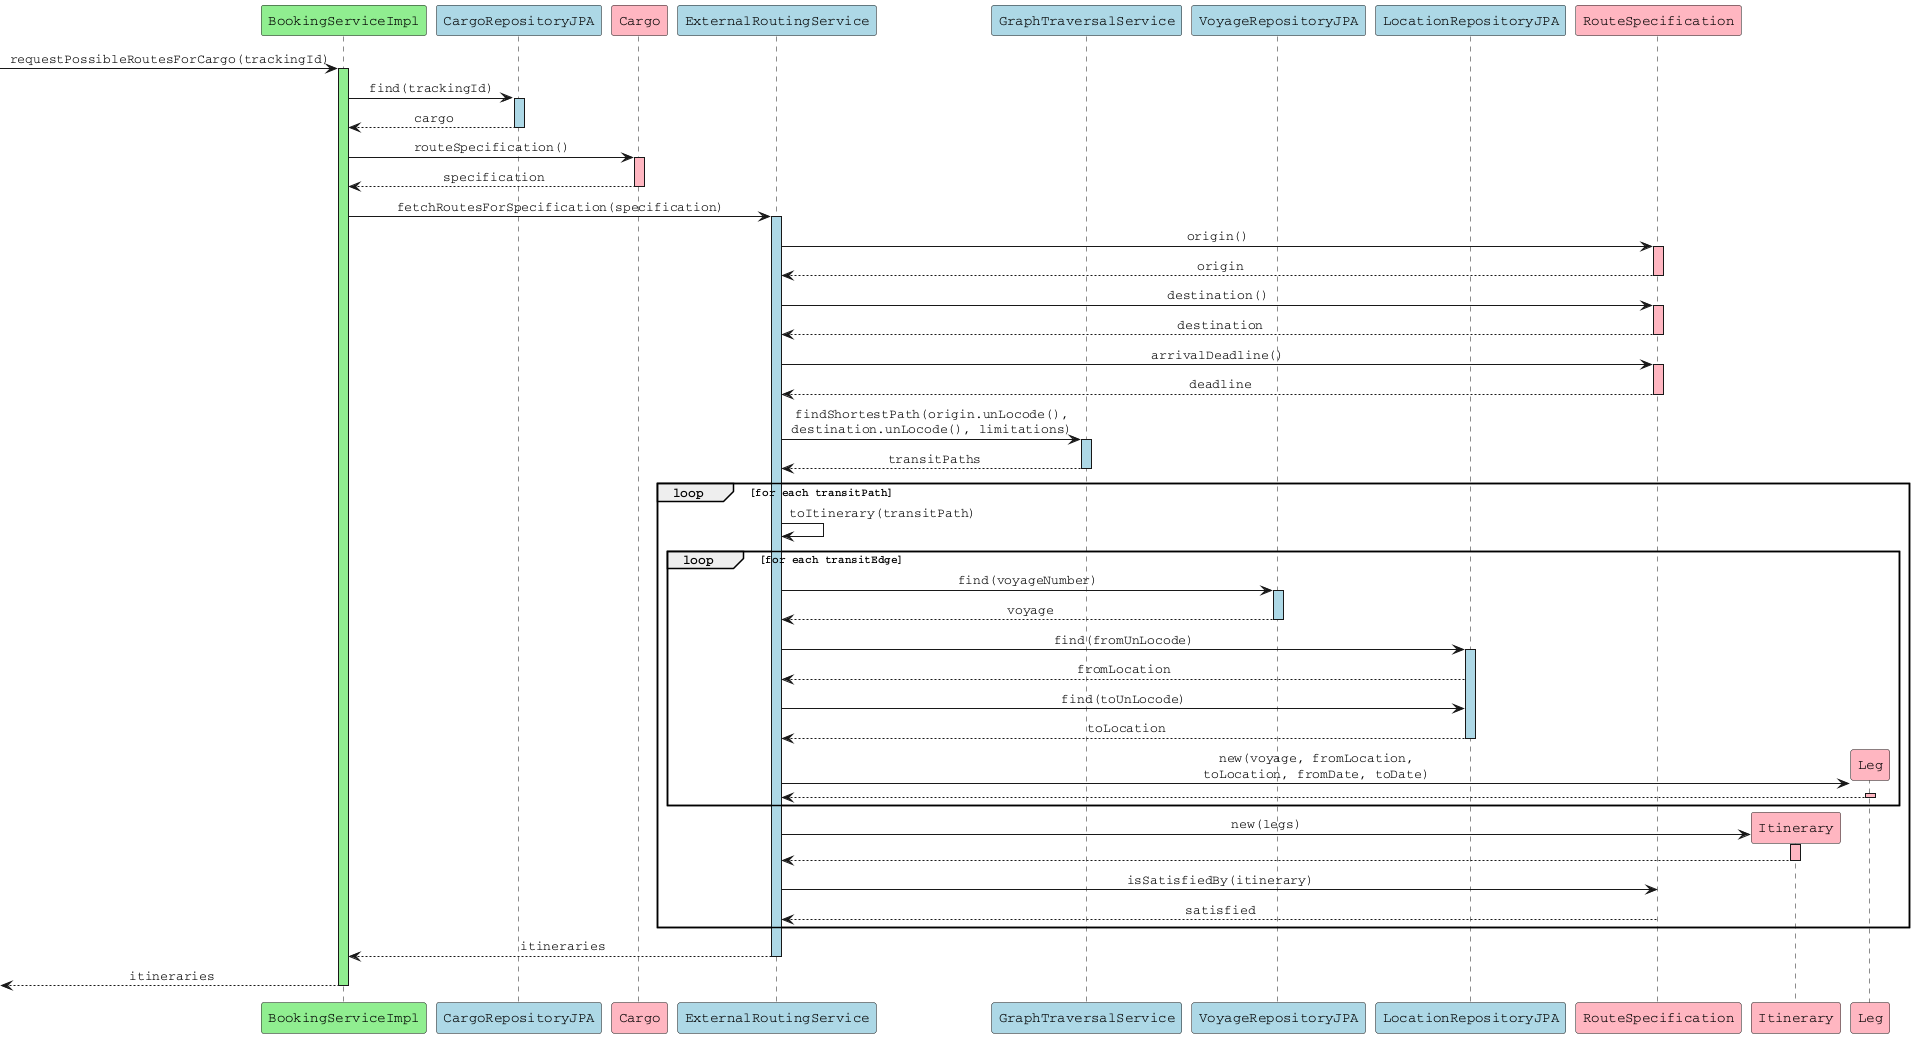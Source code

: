 @startuml
skinparam monochrome false
skinparam defaultFontName Courier
skinparam sequenceMessageAlign center

participant "BookingServiceImpl" as bs #lightgreen
participant "CargoRepositoryJPA" as cr #lightblue
participant "Cargo" as c #lightpink
participant "ExternalRoutingService" as rs #lightblue
participant "GraphTraversalService" as gts #lightblue
participant "VoyageRepositoryJPA" as vr #lightblue
participant "LocationRepositoryJPA" as lr #lightblue
participant "RouteSpecification" as rspec #lightpink
participant "Itinerary" as itin #lightpink
participant "Leg" as leg #lightpink

[-> bs: requestPossibleRoutesForCargo(trackingId)
activate bs #lightgreen

bs -> cr: find(trackingId)
activate cr #lightblue
cr --> bs: cargo
deactivate cr

bs -> c: routeSpecification()
activate c #lightpink
c --> bs: specification
deactivate c

bs -> rs: fetchRoutesForSpecification(specification)
activate rs #lightblue

rs -> rspec: origin()
activate rspec #lightpink
rspec --> rs: origin
deactivate rspec

rs -> rspec: destination()
activate rspec #lightpink
rspec --> rs: destination
deactivate rspec

rs -> rspec: arrivalDeadline()
activate rspec #lightpink
rspec --> rs: deadline
deactivate rspec

rs -> gts: findShortestPath(origin.unLocode(),\ndestination.unLocode(), limitations)
activate gts #lightblue
gts --> rs: transitPaths
deactivate gts

loop for each transitPath
    rs -> rs: toItinerary(transitPath)
    
    loop for each transitEdge
        rs -> vr: find(voyageNumber)
        activate vr #lightblue
        vr --> rs: voyage
        deactivate vr

        rs -> lr: find(fromUnLocode)
        activate lr #lightblue
        lr --> rs: fromLocation

        rs -> lr: find(toUnLocode)
        lr --> rs: toLocation
        deactivate lr

        create leg
        rs -> leg: new(voyage, fromLocation,\ntoLocation, fromDate, toDate)
        activate leg #lightpink
        leg --> rs
        deactivate leg
    end

    create itin
    rs -> itin: new(legs)
    activate itin #lightpink
    itin --> rs
    deactivate itin
    
    rs -> rspec: isSatisfiedBy(itinerary)
    rspec --> rs: satisfied
end

rs --> bs: itineraries
deactivate rspec
deactivate rs

[<-- bs: itineraries
deactivate bs

@enduml 